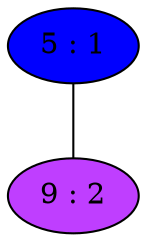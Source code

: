 strict graph {
5[label="5 : 1" style=filled fillcolor="blue1"];
5 -- 9
9[label="9 : 2" style=filled fillcolor="darkorchid1"];
9 -- 5
}